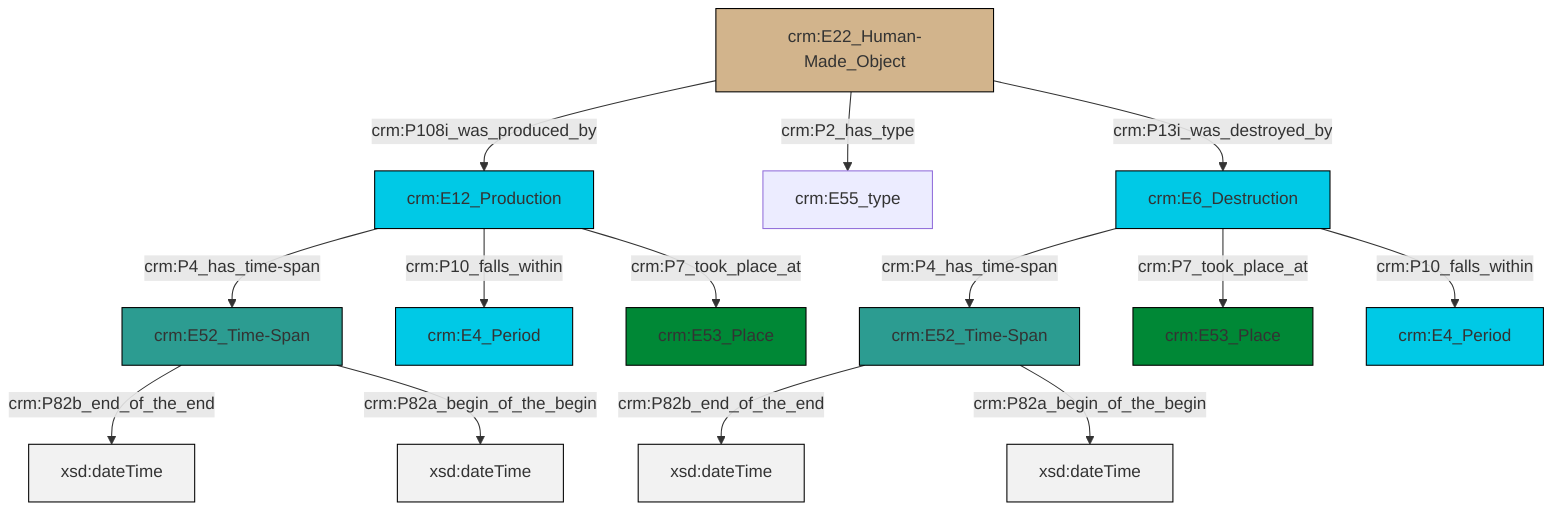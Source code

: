 graph TD
classDef Literal fill:#f2f2f2,stroke:#000000;
classDef CRM_Entity fill:#FFFFFF,stroke:#000000;
classDef Temporal_Entity fill:#00C9E6, stroke:#000000;
classDef Type fill:#E18312, stroke:#000000;
classDef Time-Span fill:#2C9C91, stroke:#000000;
classDef Appellation fill:#FFEB7F, stroke:#000000;
classDef Place fill:#008836, stroke:#000000;
classDef Persistent_Item fill:#B266B2, stroke:#000000;
classDef Conceptual_Object fill:#FFD700, stroke:#000000;
classDef Physical_Thing fill:#D2B48C, stroke:#000000;
classDef Actor fill:#f58aad, stroke:#000000;
classDef PC_Classes fill:#4ce600, stroke:#000000;
classDef Multi fill:#cccccc,stroke:#000000;

0["crm:E6_Destruction"]:::Temporal_Entity -->|crm:P4_has_time-span| 1["crm:E52_Time-Span"]:::Time-Span
2["crm:E52_Time-Span"]:::Time-Span -->|crm:P82b_end_of_the_end| 3[xsd:dateTime]:::Literal
2["crm:E52_Time-Span"]:::Time-Span -->|crm:P82a_begin_of_the_begin| 4[xsd:dateTime]:::Literal
1["crm:E52_Time-Span"]:::Time-Span -->|crm:P82b_end_of_the_end| 5[xsd:dateTime]:::Literal
8["crm:E22_Human-Made_Object"]:::Physical_Thing -->|crm:P108i_was_produced_by| 9["crm:E12_Production"]:::Temporal_Entity
9["crm:E12_Production"]:::Temporal_Entity -->|crm:P4_has_time-span| 2["crm:E52_Time-Span"]:::Time-Span
0["crm:E6_Destruction"]:::Temporal_Entity -->|crm:P7_took_place_at| 6["crm:E53_Place"]:::Place
1["crm:E52_Time-Span"]:::Time-Span -->|crm:P82a_begin_of_the_begin| 13[xsd:dateTime]:::Literal
8["crm:E22_Human-Made_Object"]:::Physical_Thing -->|crm:P2_has_type| 14["crm:E55_type"]:::Default
9["crm:E12_Production"]:::Temporal_Entity -->|crm:P10_falls_within| 16["crm:E4_Period"]:::Temporal_Entity
0["crm:E6_Destruction"]:::Temporal_Entity -->|crm:P10_falls_within| 11["crm:E4_Period"]:::Temporal_Entity
9["crm:E12_Production"]:::Temporal_Entity -->|crm:P7_took_place_at| 17["crm:E53_Place"]:::Place
8["crm:E22_Human-Made_Object"]:::Physical_Thing -->|crm:P13i_was_destroyed_by| 0["crm:E6_Destruction"]:::Temporal_Entity